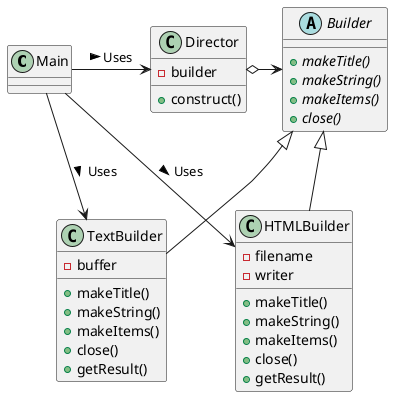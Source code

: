 @startuml

class Main {
}
class Director {
    -builder
    +construct()
}
abstract class Builder {
    +{abstract} makeTitle()
    +{abstract} makeString()
    +{abstract} makeItems()
    +{abstract} close()
}
class TextBuilder {
    -buffer
    +makeTitle()
    +makeString()
    +makeItems()
    +close()
    +getResult()
}
class HTMLBuilder {
    -filename
    -writer
    +makeTitle()
    +makeString()
    +makeItems()
    +close()
    +getResult()
}

Main -> Director : Uses >
Director o-> Builder
Builder <|-- TextBuilder
Main --> TextBuilder : Uses >
Builder <|-- HTMLBuilder
Main --> HTMLBuilder : Uses >

@enduml